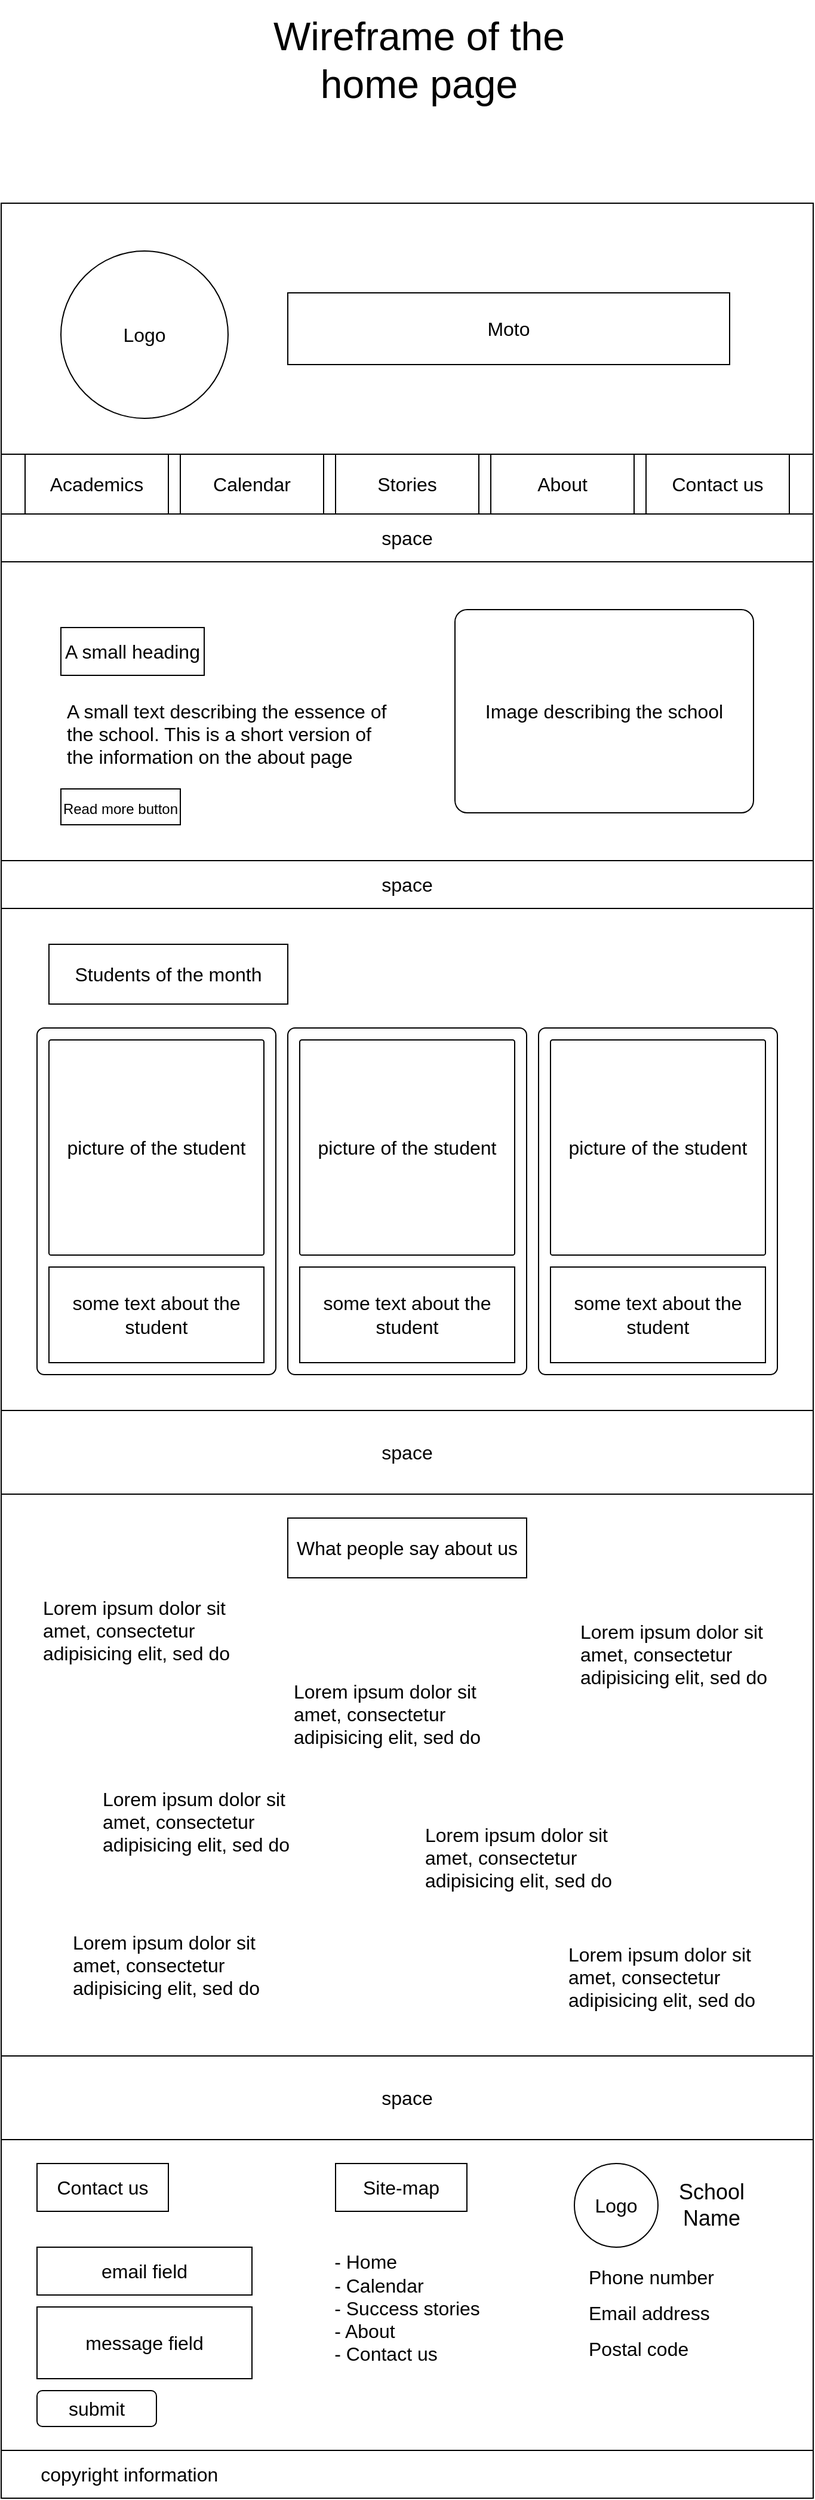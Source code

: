<mxfile version="20.6.0" type="github">
  <diagram id="zjbsmMx9dNUYekVJXI4S" name="Page-1">
    <mxGraphModel dx="964" dy="1059" grid="1" gridSize="10" guides="1" tooltips="1" connect="1" arrows="1" fold="1" page="0" pageScale="1" pageWidth="850" pageHeight="1100" math="0" shadow="0">
      <root>
        <mxCell id="0" />
        <mxCell id="1" parent="0" />
        <mxCell id="_Qzaa5entBogjLJZciO9-1" value="" style="rounded=0;whiteSpace=wrap;html=1;" vertex="1" parent="1">
          <mxGeometry x="160" y="120" width="680" height="210" as="geometry" />
        </mxCell>
        <mxCell id="_Qzaa5entBogjLJZciO9-2" value="&lt;font style=&quot;font-size: 16px;&quot;&gt;Logo&lt;/font&gt;" style="ellipse;whiteSpace=wrap;html=1;aspect=fixed;" vertex="1" parent="1">
          <mxGeometry x="210" y="160" width="140" height="140" as="geometry" />
        </mxCell>
        <mxCell id="_Qzaa5entBogjLJZciO9-4" value="Moto" style="rounded=0;whiteSpace=wrap;html=1;fontSize=16;" vertex="1" parent="1">
          <mxGeometry x="400" y="195" width="370" height="60" as="geometry" />
        </mxCell>
        <mxCell id="_Qzaa5entBogjLJZciO9-5" value="" style="rounded=0;whiteSpace=wrap;html=1;fontSize=16;" vertex="1" parent="1">
          <mxGeometry x="160" y="330" width="680" height="50" as="geometry" />
        </mxCell>
        <mxCell id="_Qzaa5entBogjLJZciO9-6" value="Academics" style="rounded=0;whiteSpace=wrap;html=1;fontSize=16;" vertex="1" parent="1">
          <mxGeometry x="180" y="330" width="120" height="50" as="geometry" />
        </mxCell>
        <mxCell id="_Qzaa5entBogjLJZciO9-7" value="Calendar" style="rounded=0;whiteSpace=wrap;html=1;fontSize=16;" vertex="1" parent="1">
          <mxGeometry x="310" y="330" width="120" height="50" as="geometry" />
        </mxCell>
        <mxCell id="_Qzaa5entBogjLJZciO9-8" value="About" style="rounded=0;whiteSpace=wrap;html=1;fontSize=16;" vertex="1" parent="1">
          <mxGeometry x="570" y="330" width="120" height="50" as="geometry" />
        </mxCell>
        <mxCell id="_Qzaa5entBogjLJZciO9-9" value="Contact us" style="rounded=0;whiteSpace=wrap;html=1;fontSize=16;" vertex="1" parent="1">
          <mxGeometry x="700" y="330" width="120" height="50" as="geometry" />
        </mxCell>
        <mxCell id="_Qzaa5entBogjLJZciO9-10" value="" style="rounded=0;whiteSpace=wrap;html=1;fontSize=16;" vertex="1" parent="1">
          <mxGeometry x="160" y="420" width="680" height="250" as="geometry" />
        </mxCell>
        <mxCell id="_Qzaa5entBogjLJZciO9-11" value="Image describing the school" style="rounded=1;whiteSpace=wrap;html=1;fontSize=16;arcSize=6;points=[[0,0,0,0,0],[0,0.25,0,0,0],[0,0.5,0,0,0],[0,0.75,0,0,0],[0,1,0,0,0],[0.25,0,0,0,0],[0.25,1,0,0,0],[0.5,0,0,0,0],[0.5,1,0,0,0],[0.75,0,0,0,0],[0.75,1,0,0,0],[1,0,0,0,0],[1,0.25,0,0,0],[1,0.5,0,0,0],[1,0.75,0,0,0],[1,1,0,0,0]];" vertex="1" parent="1">
          <mxGeometry x="540" y="460" width="250" height="170" as="geometry" />
        </mxCell>
        <mxCell id="_Qzaa5entBogjLJZciO9-12" value="space" style="rounded=0;whiteSpace=wrap;html=1;fontSize=16;" vertex="1" parent="1">
          <mxGeometry x="160" y="380" width="680" height="40" as="geometry" />
        </mxCell>
        <mxCell id="_Qzaa5entBogjLJZciO9-13" value="&lt;p&gt;A small text describing the essence of the school. This is a short version of the information on the about page&lt;br&gt;&lt;/p&gt;" style="text;html=1;strokeColor=none;fillColor=none;spacing=5;spacingTop=-20;whiteSpace=wrap;overflow=hidden;rounded=0;fontSize=16;" vertex="1" parent="1">
          <mxGeometry x="210" y="530" width="280" height="70" as="geometry" />
        </mxCell>
        <mxCell id="_Qzaa5entBogjLJZciO9-14" value="A small heading" style="rounded=0;whiteSpace=wrap;html=1;fontSize=16;" vertex="1" parent="1">
          <mxGeometry x="210" y="475" width="120" height="40" as="geometry" />
        </mxCell>
        <mxCell id="_Qzaa5entBogjLJZciO9-15" value="&lt;font style=&quot;font-size: 12px;&quot;&gt;Read more button&lt;/font&gt;" style="rounded=0;whiteSpace=wrap;html=1;fontSize=16;" vertex="1" parent="1">
          <mxGeometry x="210" y="610" width="100" height="30" as="geometry" />
        </mxCell>
        <mxCell id="_Qzaa5entBogjLJZciO9-16" value="" style="rounded=0;whiteSpace=wrap;html=1;fontSize=12;" vertex="1" parent="1">
          <mxGeometry x="160" y="710" width="680" height="420" as="geometry" />
        </mxCell>
        <mxCell id="_Qzaa5entBogjLJZciO9-17" value="&lt;font style=&quot;font-size: 16px;&quot;&gt;Students of the month&lt;/font&gt;" style="rounded=0;whiteSpace=wrap;html=1;fontSize=12;" vertex="1" parent="1">
          <mxGeometry x="200" y="740" width="200" height="50" as="geometry" />
        </mxCell>
        <mxCell id="_Qzaa5entBogjLJZciO9-18" value="space" style="rounded=0;whiteSpace=wrap;html=1;fontSize=16;" vertex="1" parent="1">
          <mxGeometry x="160" y="670" width="680" height="40" as="geometry" />
        </mxCell>
        <mxCell id="_Qzaa5entBogjLJZciO9-20" value="" style="rounded=1;whiteSpace=wrap;html=1;fontSize=16;arcSize=3;" vertex="1" parent="1">
          <mxGeometry x="190" y="810" width="200" height="290" as="geometry" />
        </mxCell>
        <mxCell id="_Qzaa5entBogjLJZciO9-21" value="picture of the student" style="rounded=1;whiteSpace=wrap;html=1;fontSize=16;arcSize=1;" vertex="1" parent="1">
          <mxGeometry x="200" y="820" width="180" height="180" as="geometry" />
        </mxCell>
        <mxCell id="_Qzaa5entBogjLJZciO9-23" value="some text about the student" style="rounded=0;whiteSpace=wrap;html=1;fontSize=16;" vertex="1" parent="1">
          <mxGeometry x="200" y="1010" width="180" height="80" as="geometry" />
        </mxCell>
        <mxCell id="_Qzaa5entBogjLJZciO9-24" value="" style="rounded=1;whiteSpace=wrap;html=1;fontSize=16;arcSize=3;" vertex="1" parent="1">
          <mxGeometry x="400" y="810" width="200" height="290" as="geometry" />
        </mxCell>
        <mxCell id="_Qzaa5entBogjLJZciO9-25" value="picture of the student" style="rounded=1;whiteSpace=wrap;html=1;fontSize=16;arcSize=1;" vertex="1" parent="1">
          <mxGeometry x="410" y="820" width="180" height="180" as="geometry" />
        </mxCell>
        <mxCell id="_Qzaa5entBogjLJZciO9-26" value="some text about the student" style="rounded=0;whiteSpace=wrap;html=1;fontSize=16;" vertex="1" parent="1">
          <mxGeometry x="410" y="1010" width="180" height="80" as="geometry" />
        </mxCell>
        <mxCell id="_Qzaa5entBogjLJZciO9-27" value="" style="rounded=1;whiteSpace=wrap;html=1;fontSize=16;arcSize=3;" vertex="1" parent="1">
          <mxGeometry x="610" y="810" width="200" height="290" as="geometry" />
        </mxCell>
        <mxCell id="_Qzaa5entBogjLJZciO9-28" value="picture of the student" style="rounded=1;whiteSpace=wrap;html=1;fontSize=16;arcSize=1;" vertex="1" parent="1">
          <mxGeometry x="620" y="820" width="180" height="180" as="geometry" />
        </mxCell>
        <mxCell id="_Qzaa5entBogjLJZciO9-29" value="some text about the student" style="rounded=0;whiteSpace=wrap;html=1;fontSize=16;" vertex="1" parent="1">
          <mxGeometry x="620" y="1010" width="180" height="80" as="geometry" />
        </mxCell>
        <mxCell id="_Qzaa5entBogjLJZciO9-30" value="space" style="rounded=0;whiteSpace=wrap;html=1;fontSize=16;" vertex="1" parent="1">
          <mxGeometry x="160" y="1130" width="680" height="70" as="geometry" />
        </mxCell>
        <mxCell id="_Qzaa5entBogjLJZciO9-31" value="" style="rounded=0;whiteSpace=wrap;html=1;fontSize=12;" vertex="1" parent="1">
          <mxGeometry x="160" y="1200" width="680" height="470" as="geometry" />
        </mxCell>
        <mxCell id="_Qzaa5entBogjLJZciO9-32" value="&lt;font style=&quot;font-size: 16px;&quot;&gt;What people say about us&lt;/font&gt;" style="rounded=0;whiteSpace=wrap;html=1;fontSize=12;" vertex="1" parent="1">
          <mxGeometry x="400" y="1220" width="200" height="50" as="geometry" />
        </mxCell>
        <mxCell id="_Qzaa5entBogjLJZciO9-44" value="&lt;p&gt;Lorem ipsum dolor sit amet, consectetur adipisicing elit, sed do &lt;br&gt;&lt;/p&gt;" style="text;html=1;strokeColor=none;fillColor=none;spacing=5;spacingTop=-20;whiteSpace=wrap;overflow=hidden;rounded=0;fontSize=16;" vertex="1" parent="1">
          <mxGeometry x="190" y="1280" width="190" height="70" as="geometry" />
        </mxCell>
        <mxCell id="_Qzaa5entBogjLJZciO9-45" value="&lt;p&gt;Lorem ipsum dolor sit amet, consectetur adipisicing elit, sed do &lt;br&gt;&lt;/p&gt;" style="text;html=1;strokeColor=none;fillColor=none;spacing=5;spacingTop=-20;whiteSpace=wrap;overflow=hidden;rounded=0;fontSize=16;" vertex="1" parent="1">
          <mxGeometry x="630" y="1570" width="190" height="70" as="geometry" />
        </mxCell>
        <mxCell id="_Qzaa5entBogjLJZciO9-46" value="&lt;p&gt;Lorem ipsum dolor sit amet, consectetur adipisicing elit, sed do &lt;br&gt;&lt;/p&gt;" style="text;html=1;strokeColor=none;fillColor=none;spacing=5;spacingTop=-20;whiteSpace=wrap;overflow=hidden;rounded=0;fontSize=16;" vertex="1" parent="1">
          <mxGeometry x="400" y="1350" width="190" height="70" as="geometry" />
        </mxCell>
        <mxCell id="_Qzaa5entBogjLJZciO9-48" value="&lt;p&gt;Lorem ipsum dolor sit amet, consectetur adipisicing elit, sed do &lt;br&gt;&lt;/p&gt;" style="text;html=1;strokeColor=none;fillColor=none;spacing=5;spacingTop=-20;whiteSpace=wrap;overflow=hidden;rounded=0;fontSize=16;" vertex="1" parent="1">
          <mxGeometry x="215" y="1560" width="190" height="70" as="geometry" />
        </mxCell>
        <mxCell id="_Qzaa5entBogjLJZciO9-49" value="&lt;p&gt;Lorem ipsum dolor sit amet, consectetur adipisicing elit, sed do &lt;br&gt;&lt;/p&gt;" style="text;html=1;strokeColor=none;fillColor=none;spacing=5;spacingTop=-20;whiteSpace=wrap;overflow=hidden;rounded=0;fontSize=16;" vertex="1" parent="1">
          <mxGeometry x="640" y="1300" width="190" height="70" as="geometry" />
        </mxCell>
        <mxCell id="_Qzaa5entBogjLJZciO9-50" value="&lt;p&gt;Lorem ipsum dolor sit amet, consectetur adipisicing elit, sed do &lt;br&gt;&lt;/p&gt;" style="text;html=1;strokeColor=none;fillColor=none;spacing=5;spacingTop=-20;whiteSpace=wrap;overflow=hidden;rounded=0;fontSize=16;" vertex="1" parent="1">
          <mxGeometry x="510" y="1470" width="190" height="70" as="geometry" />
        </mxCell>
        <mxCell id="_Qzaa5entBogjLJZciO9-51" value="&lt;p&gt;Lorem ipsum dolor sit amet, consectetur adipisicing elit, sed do &lt;br&gt;&lt;/p&gt;" style="text;html=1;strokeColor=none;fillColor=none;spacing=5;spacingTop=-20;whiteSpace=wrap;overflow=hidden;rounded=0;fontSize=16;" vertex="1" parent="1">
          <mxGeometry x="240" y="1440" width="190" height="70" as="geometry" />
        </mxCell>
        <mxCell id="_Qzaa5entBogjLJZciO9-52" value="space" style="rounded=0;whiteSpace=wrap;html=1;fontSize=16;" vertex="1" parent="1">
          <mxGeometry x="160" y="1670" width="680" height="70" as="geometry" />
        </mxCell>
        <mxCell id="_Qzaa5entBogjLJZciO9-53" value="" style="rounded=0;whiteSpace=wrap;html=1;fontSize=16;" vertex="1" parent="1">
          <mxGeometry x="160" y="1740" width="680" height="260" as="geometry" />
        </mxCell>
        <mxCell id="_Qzaa5entBogjLJZciO9-55" value="Contact us" style="rounded=0;whiteSpace=wrap;html=1;fontSize=16;" vertex="1" parent="1">
          <mxGeometry x="190" y="1760" width="110" height="40" as="geometry" />
        </mxCell>
        <mxCell id="_Qzaa5entBogjLJZciO9-56" value="email field" style="rounded=0;whiteSpace=wrap;html=1;fontSize=16;" vertex="1" parent="1">
          <mxGeometry x="190" y="1830" width="180" height="40" as="geometry" />
        </mxCell>
        <mxCell id="_Qzaa5entBogjLJZciO9-58" value="message field" style="rounded=0;whiteSpace=wrap;html=1;fontSize=16;" vertex="1" parent="1">
          <mxGeometry x="190" y="1880" width="180" height="60" as="geometry" />
        </mxCell>
        <mxCell id="_Qzaa5entBogjLJZciO9-59" value="submit" style="rounded=1;whiteSpace=wrap;html=1;fontSize=16;" vertex="1" parent="1">
          <mxGeometry x="190" y="1950" width="100" height="30" as="geometry" />
        </mxCell>
        <mxCell id="_Qzaa5entBogjLJZciO9-60" value="Site-map" style="rounded=0;whiteSpace=wrap;html=1;fontSize=16;" vertex="1" parent="1">
          <mxGeometry x="440" y="1760" width="110" height="40" as="geometry" />
        </mxCell>
        <mxCell id="_Qzaa5entBogjLJZciO9-62" value="&lt;div align=&quot;left&quot;&gt;- Home&lt;/div&gt;&lt;div align=&quot;left&quot;&gt;- Calendar&lt;/div&gt;&lt;div align=&quot;left&quot;&gt;- Success stories&lt;br&gt;&lt;/div&gt;&lt;div align=&quot;left&quot;&gt;- About&lt;/div&gt;&lt;div align=&quot;left&quot;&gt;- Contact us&lt;/div&gt;&lt;div&gt;&lt;br&gt;&lt;/div&gt;&lt;div&gt;&lt;br&gt;&lt;/div&gt;" style="text;html=1;strokeColor=none;fillColor=none;align=center;verticalAlign=middle;whiteSpace=wrap;rounded=0;fontSize=16;" vertex="1" parent="1">
          <mxGeometry x="430" y="1830" width="140" height="140" as="geometry" />
        </mxCell>
        <mxCell id="_Qzaa5entBogjLJZciO9-63" value="Logo" style="ellipse;whiteSpace=wrap;html=1;aspect=fixed;fontSize=16;" vertex="1" parent="1">
          <mxGeometry x="640" y="1760" width="70" height="70" as="geometry" />
        </mxCell>
        <mxCell id="_Qzaa5entBogjLJZciO9-64" value="&lt;font style=&quot;font-size: 18px;&quot;&gt;School Name&lt;/font&gt;" style="text;html=1;strokeColor=none;fillColor=none;align=center;verticalAlign=middle;whiteSpace=wrap;rounded=0;fontSize=16;" vertex="1" parent="1">
          <mxGeometry x="710" y="1765" width="90" height="60" as="geometry" />
        </mxCell>
        <mxCell id="_Qzaa5entBogjLJZciO9-66" value="&lt;div align=&quot;left&quot;&gt;&lt;font style=&quot;font-size: 16px;&quot;&gt;Phone number&lt;/font&gt;&lt;/div&gt;" style="text;html=1;strokeColor=none;fillColor=none;align=left;verticalAlign=middle;whiteSpace=wrap;rounded=0;fontSize=18;" vertex="1" parent="1">
          <mxGeometry x="650" y="1840" width="135" height="30" as="geometry" />
        </mxCell>
        <mxCell id="_Qzaa5entBogjLJZciO9-67" value="&lt;div style=&quot;font-size: 16px;&quot; align=&quot;left&quot;&gt;&lt;font style=&quot;font-size: 16px;&quot;&gt;Email address&lt;br&gt;&lt;/font&gt;&lt;/div&gt;" style="text;html=1;strokeColor=none;fillColor=none;align=left;verticalAlign=middle;whiteSpace=wrap;rounded=0;fontSize=18;" vertex="1" parent="1">
          <mxGeometry x="650" y="1870" width="135" height="30" as="geometry" />
        </mxCell>
        <mxCell id="_Qzaa5entBogjLJZciO9-68" value="&lt;font style=&quot;font-size: 16px;&quot;&gt;Postal code&lt;/font&gt;" style="text;html=1;strokeColor=none;fillColor=none;align=left;verticalAlign=middle;whiteSpace=wrap;rounded=0;fontSize=18;" vertex="1" parent="1">
          <mxGeometry x="650" y="1900" width="135" height="30" as="geometry" />
        </mxCell>
        <mxCell id="_Qzaa5entBogjLJZciO9-69" value="&lt;div align=&quot;left&quot;&gt;&amp;nbsp;&amp;nbsp;&amp;nbsp;&amp;nbsp;&amp;nbsp;&amp;nbsp; copyright information&lt;br&gt;&lt;/div&gt;" style="rounded=0;whiteSpace=wrap;html=1;fontSize=16;align=left;" vertex="1" parent="1">
          <mxGeometry x="160" y="2000" width="680" height="40" as="geometry" />
        </mxCell>
        <mxCell id="_Qzaa5entBogjLJZciO9-70" value="&lt;font style=&quot;font-size: 33px;&quot;&gt;Wireframe of the home page&lt;/font&gt;" style="text;html=1;strokeColor=none;fillColor=none;align=center;verticalAlign=middle;whiteSpace=wrap;rounded=0;fontSize=16;" vertex="1" parent="1">
          <mxGeometry x="350" y="-50" width="320" height="100" as="geometry" />
        </mxCell>
        <mxCell id="_Qzaa5entBogjLJZciO9-71" value="Stories" style="rounded=0;whiteSpace=wrap;html=1;fontSize=16;" vertex="1" parent="1">
          <mxGeometry x="440" y="330" width="120" height="50" as="geometry" />
        </mxCell>
      </root>
    </mxGraphModel>
  </diagram>
</mxfile>
